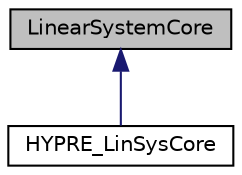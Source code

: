 digraph "LinearSystemCore"
{
 // LATEX_PDF_SIZE
  edge [fontname="Helvetica",fontsize="10",labelfontname="Helvetica",labelfontsize="10"];
  node [fontname="Helvetica",fontsize="10",shape=record];
  Node1 [label="LinearSystemCore",height=0.2,width=0.4,color="black", fillcolor="grey75", style="filled", fontcolor="black",tooltip=" "];
  Node1 -> Node2 [dir="back",color="midnightblue",fontsize="10",style="solid",fontname="Helvetica"];
  Node2 [label="HYPRE_LinSysCore",height=0.2,width=0.4,color="black", fillcolor="white", style="filled",URL="$class_h_y_p_r_e___lin_sys_core.html",tooltip=" "];
}
